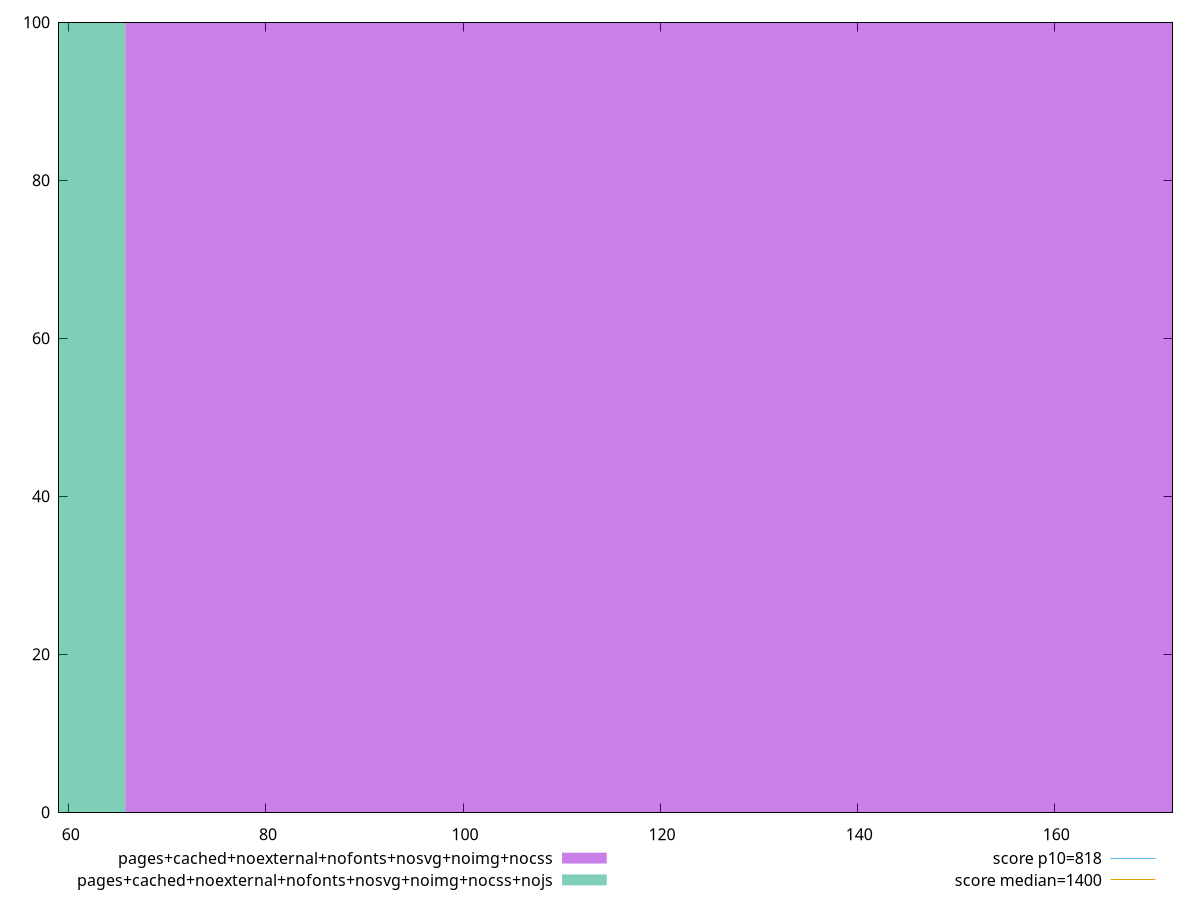 reset

$pagesCachedNoexternalNofontsNosvgNoimgNocss <<EOF
131.46199612157284 100
EOF

$pagesCachedNoexternalNofontsNosvgNoimgNocssNojs <<EOF
0 100
EOF

set key outside below
set boxwidth 131.46199612157284
set xrange [59:172]
set yrange [0:100]
set style fill transparent solid 0.5 noborder

set parametric
set terminal svg size 640, 500 enhanced background rgb 'white'
set output "report_00007_2020-12-11T15:55:29.892Z/dom-size/comparison/histogram/12_vs_13.svg"

plot $pagesCachedNoexternalNofontsNosvgNoimgNocss title "pages+cached+noexternal+nofonts+nosvg+noimg+nocss" with boxes, \
     $pagesCachedNoexternalNofontsNosvgNoimgNocssNojs title "pages+cached+noexternal+nofonts+nosvg+noimg+nocss+nojs" with boxes, \
     818,t title "score p10=818", \
     1400,t title "score median=1400"

reset
